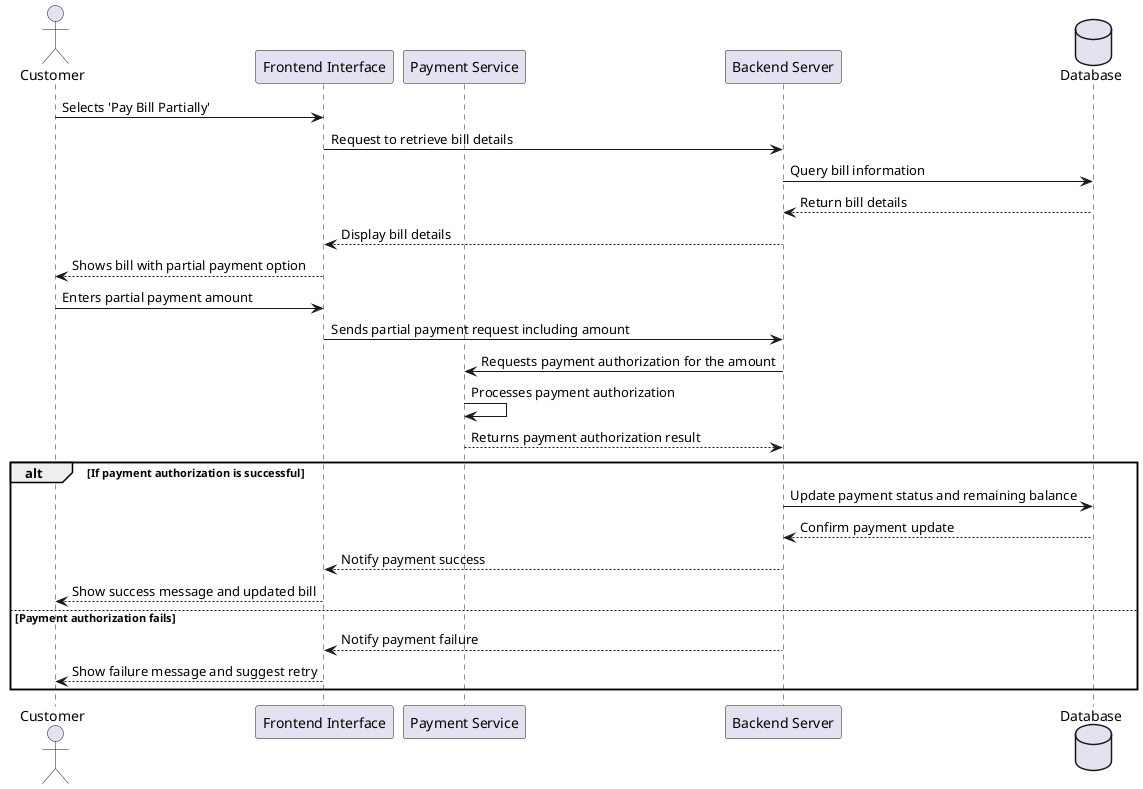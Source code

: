 @startuml
actor Customer
participant "Frontend Interface" as Frontend
participant "Payment Service" as PaymentGateway
participant "Backend Server" as Backend
database "Database" as DB

Customer -> Frontend: Selects 'Pay Bill Partially'
Frontend -> Backend: Request to retrieve bill details
Backend -> DB: Query bill information
DB --> Backend: Return bill details
Backend --> Frontend: Display bill details
Frontend --> Customer: Shows bill with partial payment option

Customer -> Frontend: Enters partial payment amount
Frontend -> Backend: Sends partial payment request including amount
Backend -> PaymentGateway: Requests payment authorization for the amount
PaymentGateway -> PaymentGateway: Processes payment authorization
PaymentGateway --> Backend: Returns payment authorization result

alt If payment authorization is successful
    Backend -> DB: Update payment status and remaining balance
    DB --> Backend: Confirm payment update
    Backend --> Frontend: Notify payment success
    Frontend --> Customer: Show success message and updated bill
else Payment authorization fails
    Backend --> Frontend: Notify payment failure
    Frontend --> Customer: Show failure message and suggest retry
end

@enduml